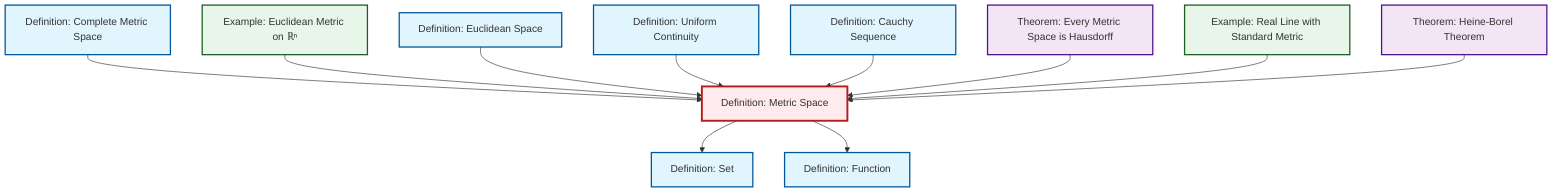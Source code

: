 graph TD
    classDef definition fill:#e1f5fe,stroke:#01579b,stroke-width:2px
    classDef theorem fill:#f3e5f5,stroke:#4a148c,stroke-width:2px
    classDef axiom fill:#fff3e0,stroke:#e65100,stroke-width:2px
    classDef example fill:#e8f5e9,stroke:#1b5e20,stroke-width:2px
    classDef current fill:#ffebee,stroke:#b71c1c,stroke-width:3px
    def-cauchy-sequence["Definition: Cauchy Sequence"]:::definition
    thm-metric-hausdorff["Theorem: Every Metric Space is Hausdorff"]:::theorem
    thm-heine-borel["Theorem: Heine-Borel Theorem"]:::theorem
    def-complete-metric-space["Definition: Complete Metric Space"]:::definition
    def-set["Definition: Set"]:::definition
    def-function["Definition: Function"]:::definition
    def-metric-space["Definition: Metric Space"]:::definition
    ex-euclidean-metric["Example: Euclidean Metric on ℝⁿ"]:::example
    ex-real-line-metric["Example: Real Line with Standard Metric"]:::example
    def-euclidean-space["Definition: Euclidean Space"]:::definition
    def-uniform-continuity["Definition: Uniform Continuity"]:::definition
    def-metric-space --> def-set
    def-complete-metric-space --> def-metric-space
    ex-euclidean-metric --> def-metric-space
    def-metric-space --> def-function
    def-euclidean-space --> def-metric-space
    def-uniform-continuity --> def-metric-space
    def-cauchy-sequence --> def-metric-space
    thm-metric-hausdorff --> def-metric-space
    ex-real-line-metric --> def-metric-space
    thm-heine-borel --> def-metric-space
    class def-metric-space current
